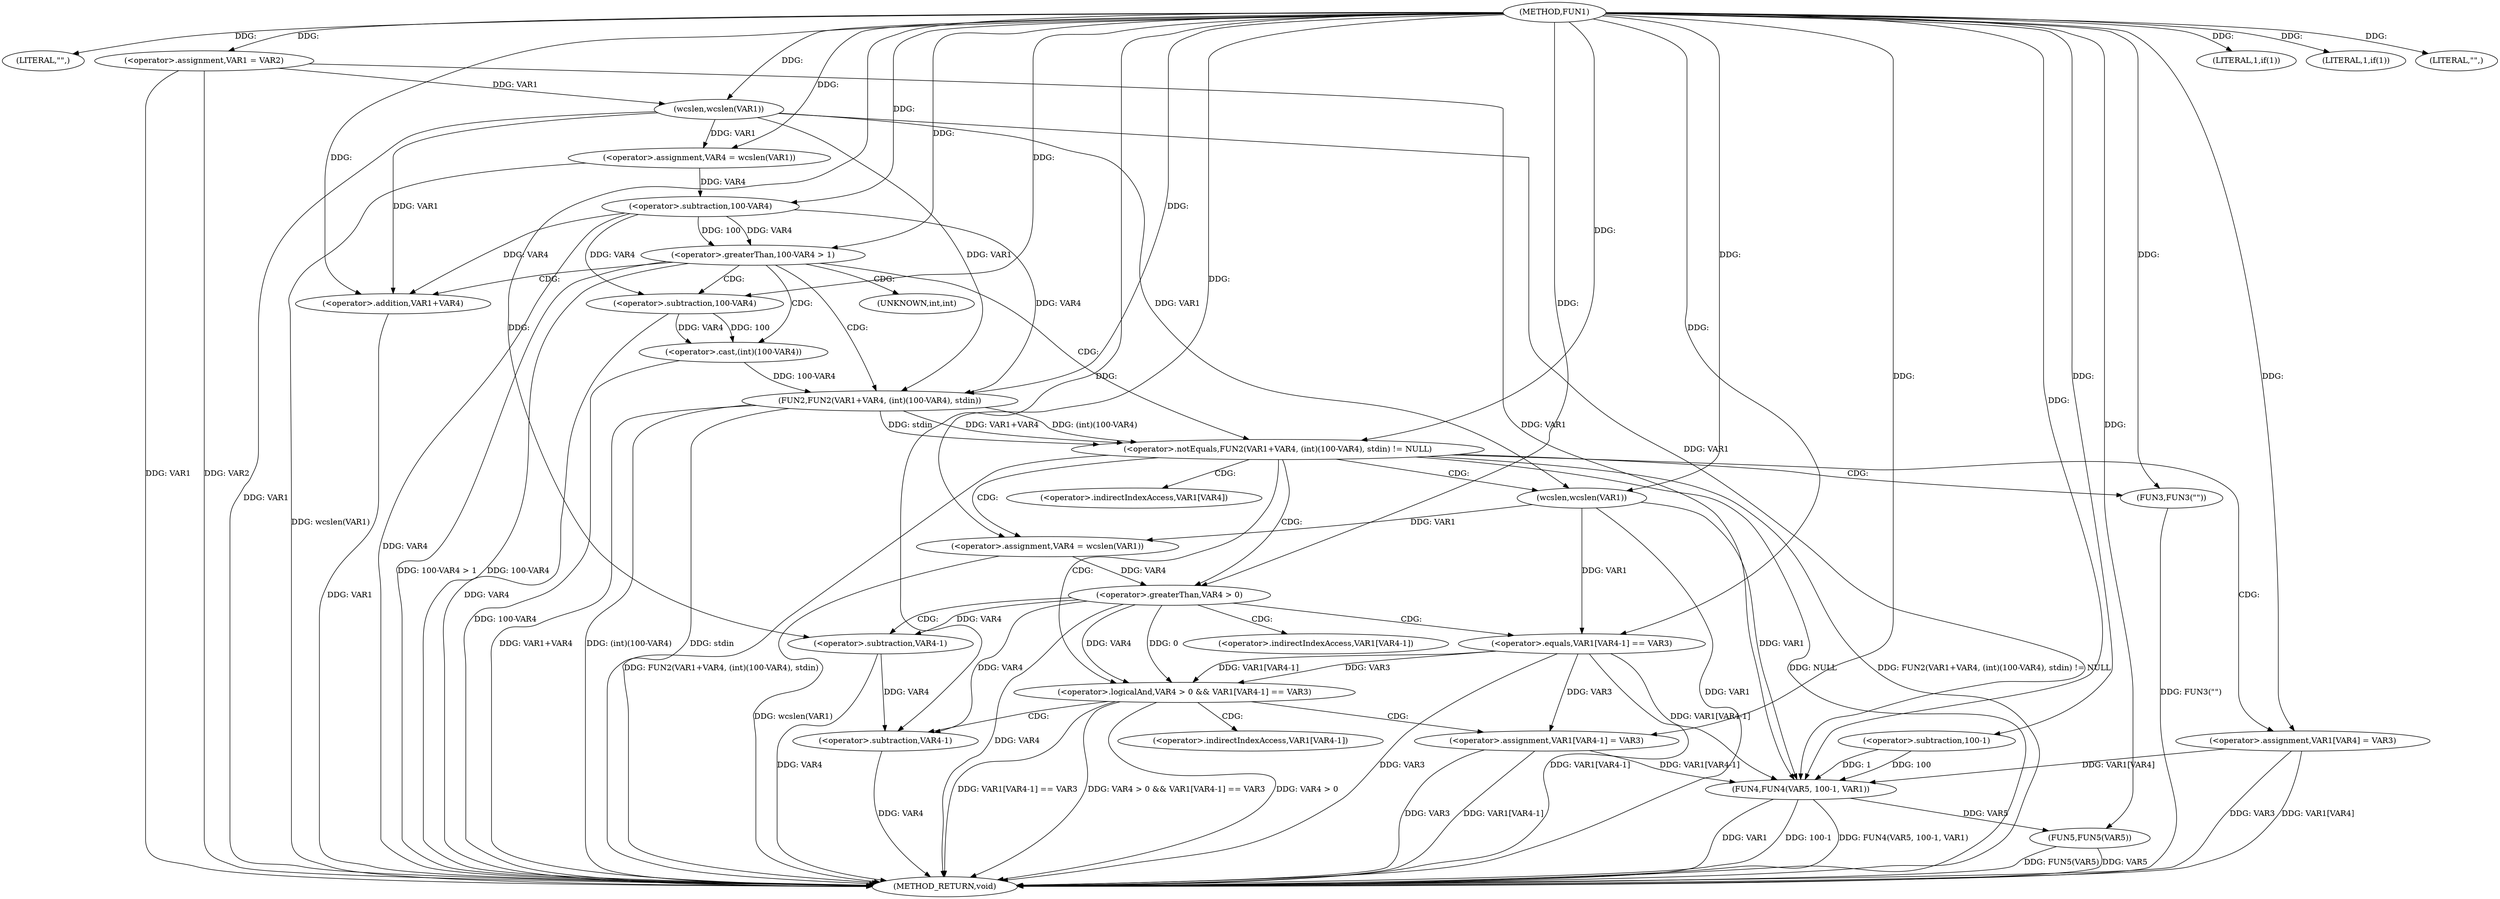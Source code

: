 digraph FUN1 {  
"1000100" [label = "(METHOD,FUN1)" ]
"1000183" [label = "(METHOD_RETURN,void)" ]
"1000103" [label = "(LITERAL,\"\",)" ]
"1000104" [label = "(<operator>.assignment,VAR1 = VAR2)" ]
"1000108" [label = "(LITERAL,1,if(1))" ]
"1000112" [label = "(<operator>.assignment,VAR4 = wcslen(VAR1))" ]
"1000114" [label = "(wcslen,wcslen(VAR1))" ]
"1000117" [label = "(<operator>.greaterThan,100-VAR4 > 1)" ]
"1000118" [label = "(<operator>.subtraction,100-VAR4)" ]
"1000124" [label = "(<operator>.notEquals,FUN2(VAR1+VAR4, (int)(100-VAR4), stdin) != NULL)" ]
"1000125" [label = "(FUN2,FUN2(VAR1+VAR4, (int)(100-VAR4), stdin))" ]
"1000126" [label = "(<operator>.addition,VAR1+VAR4)" ]
"1000129" [label = "(<operator>.cast,(int)(100-VAR4))" ]
"1000131" [label = "(<operator>.subtraction,100-VAR4)" ]
"1000137" [label = "(<operator>.assignment,VAR4 = wcslen(VAR1))" ]
"1000139" [label = "(wcslen,wcslen(VAR1))" ]
"1000142" [label = "(<operator>.logicalAnd,VAR4 > 0 && VAR1[VAR4-1] == VAR3)" ]
"1000143" [label = "(<operator>.greaterThan,VAR4 > 0)" ]
"1000146" [label = "(<operator>.equals,VAR1[VAR4-1] == VAR3)" ]
"1000149" [label = "(<operator>.subtraction,VAR4-1)" ]
"1000154" [label = "(<operator>.assignment,VAR1[VAR4-1] = VAR3)" ]
"1000157" [label = "(<operator>.subtraction,VAR4-1)" ]
"1000163" [label = "(FUN3,FUN3(\"\"))" ]
"1000165" [label = "(<operator>.assignment,VAR1[VAR4] = VAR3)" ]
"1000171" [label = "(LITERAL,1,if(1))" ]
"1000174" [label = "(LITERAL,\"\",)" ]
"1000175" [label = "(FUN4,FUN4(VAR5, 100-1, VAR1))" ]
"1000177" [label = "(<operator>.subtraction,100-1)" ]
"1000181" [label = "(FUN5,FUN5(VAR5))" ]
"1000130" [label = "(UNKNOWN,int,int)" ]
"1000147" [label = "(<operator>.indirectIndexAccess,VAR1[VAR4-1])" ]
"1000155" [label = "(<operator>.indirectIndexAccess,VAR1[VAR4-1])" ]
"1000166" [label = "(<operator>.indirectIndexAccess,VAR1[VAR4])" ]
  "1000125" -> "1000183"  [ label = "DDG: VAR1+VAR4"] 
  "1000142" -> "1000183"  [ label = "DDG: VAR4 > 0 && VAR1[VAR4-1] == VAR3"] 
  "1000124" -> "1000183"  [ label = "DDG: FUN2(VAR1+VAR4, (int)(100-VAR4), stdin)"] 
  "1000165" -> "1000183"  [ label = "DDG: VAR3"] 
  "1000104" -> "1000183"  [ label = "DDG: VAR1"] 
  "1000137" -> "1000183"  [ label = "DDG: wcslen(VAR1)"] 
  "1000181" -> "1000183"  [ label = "DDG: FUN5(VAR5)"] 
  "1000126" -> "1000183"  [ label = "DDG: VAR1"] 
  "1000117" -> "1000183"  [ label = "DDG: 100-VAR4"] 
  "1000142" -> "1000183"  [ label = "DDG: VAR4 > 0"] 
  "1000146" -> "1000183"  [ label = "DDG: VAR1[VAR4-1]"] 
  "1000181" -> "1000183"  [ label = "DDG: VAR5"] 
  "1000117" -> "1000183"  [ label = "DDG: 100-VAR4 > 1"] 
  "1000112" -> "1000183"  [ label = "DDG: wcslen(VAR1)"] 
  "1000154" -> "1000183"  [ label = "DDG: VAR3"] 
  "1000165" -> "1000183"  [ label = "DDG: VAR1[VAR4]"] 
  "1000139" -> "1000183"  [ label = "DDG: VAR1"] 
  "1000146" -> "1000183"  [ label = "DDG: VAR3"] 
  "1000125" -> "1000183"  [ label = "DDG: (int)(100-VAR4)"] 
  "1000154" -> "1000183"  [ label = "DDG: VAR1[VAR4-1]"] 
  "1000157" -> "1000183"  [ label = "DDG: VAR4"] 
  "1000143" -> "1000183"  [ label = "DDG: VAR4"] 
  "1000125" -> "1000183"  [ label = "DDG: stdin"] 
  "1000114" -> "1000183"  [ label = "DDG: VAR1"] 
  "1000175" -> "1000183"  [ label = "DDG: VAR1"] 
  "1000131" -> "1000183"  [ label = "DDG: VAR4"] 
  "1000124" -> "1000183"  [ label = "DDG: NULL"] 
  "1000118" -> "1000183"  [ label = "DDG: VAR4"] 
  "1000175" -> "1000183"  [ label = "DDG: 100-1"] 
  "1000149" -> "1000183"  [ label = "DDG: VAR4"] 
  "1000163" -> "1000183"  [ label = "DDG: FUN3(\"\")"] 
  "1000142" -> "1000183"  [ label = "DDG: VAR1[VAR4-1] == VAR3"] 
  "1000104" -> "1000183"  [ label = "DDG: VAR2"] 
  "1000175" -> "1000183"  [ label = "DDG: FUN4(VAR5, 100-1, VAR1)"] 
  "1000129" -> "1000183"  [ label = "DDG: 100-VAR4"] 
  "1000124" -> "1000183"  [ label = "DDG: FUN2(VAR1+VAR4, (int)(100-VAR4), stdin) != NULL"] 
  "1000100" -> "1000103"  [ label = "DDG: "] 
  "1000100" -> "1000104"  [ label = "DDG: "] 
  "1000100" -> "1000108"  [ label = "DDG: "] 
  "1000114" -> "1000112"  [ label = "DDG: VAR1"] 
  "1000100" -> "1000112"  [ label = "DDG: "] 
  "1000104" -> "1000114"  [ label = "DDG: VAR1"] 
  "1000100" -> "1000114"  [ label = "DDG: "] 
  "1000118" -> "1000117"  [ label = "DDG: 100"] 
  "1000118" -> "1000117"  [ label = "DDG: VAR4"] 
  "1000100" -> "1000118"  [ label = "DDG: "] 
  "1000112" -> "1000118"  [ label = "DDG: VAR4"] 
  "1000100" -> "1000117"  [ label = "DDG: "] 
  "1000125" -> "1000124"  [ label = "DDG: VAR1+VAR4"] 
  "1000125" -> "1000124"  [ label = "DDG: (int)(100-VAR4)"] 
  "1000125" -> "1000124"  [ label = "DDG: stdin"] 
  "1000114" -> "1000125"  [ label = "DDG: VAR1"] 
  "1000100" -> "1000125"  [ label = "DDG: "] 
  "1000118" -> "1000125"  [ label = "DDG: VAR4"] 
  "1000114" -> "1000126"  [ label = "DDG: VAR1"] 
  "1000100" -> "1000126"  [ label = "DDG: "] 
  "1000118" -> "1000126"  [ label = "DDG: VAR4"] 
  "1000129" -> "1000125"  [ label = "DDG: 100-VAR4"] 
  "1000131" -> "1000129"  [ label = "DDG: 100"] 
  "1000131" -> "1000129"  [ label = "DDG: VAR4"] 
  "1000100" -> "1000131"  [ label = "DDG: "] 
  "1000118" -> "1000131"  [ label = "DDG: VAR4"] 
  "1000100" -> "1000124"  [ label = "DDG: "] 
  "1000139" -> "1000137"  [ label = "DDG: VAR1"] 
  "1000100" -> "1000137"  [ label = "DDG: "] 
  "1000100" -> "1000139"  [ label = "DDG: "] 
  "1000114" -> "1000139"  [ label = "DDG: VAR1"] 
  "1000143" -> "1000142"  [ label = "DDG: VAR4"] 
  "1000143" -> "1000142"  [ label = "DDG: 0"] 
  "1000137" -> "1000143"  [ label = "DDG: VAR4"] 
  "1000100" -> "1000143"  [ label = "DDG: "] 
  "1000146" -> "1000142"  [ label = "DDG: VAR1[VAR4-1]"] 
  "1000146" -> "1000142"  [ label = "DDG: VAR3"] 
  "1000139" -> "1000146"  [ label = "DDG: VAR1"] 
  "1000143" -> "1000149"  [ label = "DDG: VAR4"] 
  "1000100" -> "1000149"  [ label = "DDG: "] 
  "1000100" -> "1000146"  [ label = "DDG: "] 
  "1000146" -> "1000154"  [ label = "DDG: VAR3"] 
  "1000100" -> "1000154"  [ label = "DDG: "] 
  "1000143" -> "1000157"  [ label = "DDG: VAR4"] 
  "1000149" -> "1000157"  [ label = "DDG: VAR4"] 
  "1000100" -> "1000157"  [ label = "DDG: "] 
  "1000100" -> "1000163"  [ label = "DDG: "] 
  "1000100" -> "1000165"  [ label = "DDG: "] 
  "1000100" -> "1000171"  [ label = "DDG: "] 
  "1000100" -> "1000174"  [ label = "DDG: "] 
  "1000100" -> "1000175"  [ label = "DDG: "] 
  "1000177" -> "1000175"  [ label = "DDG: 100"] 
  "1000177" -> "1000175"  [ label = "DDG: 1"] 
  "1000100" -> "1000177"  [ label = "DDG: "] 
  "1000104" -> "1000175"  [ label = "DDG: VAR1"] 
  "1000154" -> "1000175"  [ label = "DDG: VAR1[VAR4-1]"] 
  "1000114" -> "1000175"  [ label = "DDG: VAR1"] 
  "1000146" -> "1000175"  [ label = "DDG: VAR1[VAR4-1]"] 
  "1000165" -> "1000175"  [ label = "DDG: VAR1[VAR4]"] 
  "1000139" -> "1000175"  [ label = "DDG: VAR1"] 
  "1000175" -> "1000181"  [ label = "DDG: VAR5"] 
  "1000100" -> "1000181"  [ label = "DDG: "] 
  "1000117" -> "1000125"  [ label = "CDG: "] 
  "1000117" -> "1000131"  [ label = "CDG: "] 
  "1000117" -> "1000126"  [ label = "CDG: "] 
  "1000117" -> "1000129"  [ label = "CDG: "] 
  "1000117" -> "1000124"  [ label = "CDG: "] 
  "1000117" -> "1000130"  [ label = "CDG: "] 
  "1000124" -> "1000142"  [ label = "CDG: "] 
  "1000124" -> "1000166"  [ label = "CDG: "] 
  "1000124" -> "1000139"  [ label = "CDG: "] 
  "1000124" -> "1000165"  [ label = "CDG: "] 
  "1000124" -> "1000163"  [ label = "CDG: "] 
  "1000124" -> "1000143"  [ label = "CDG: "] 
  "1000124" -> "1000137"  [ label = "CDG: "] 
  "1000142" -> "1000157"  [ label = "CDG: "] 
  "1000142" -> "1000155"  [ label = "CDG: "] 
  "1000142" -> "1000154"  [ label = "CDG: "] 
  "1000143" -> "1000149"  [ label = "CDG: "] 
  "1000143" -> "1000147"  [ label = "CDG: "] 
  "1000143" -> "1000146"  [ label = "CDG: "] 
}
